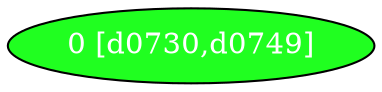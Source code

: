 diGraph libnss3{
	libnss3_0  [style=filled fillcolor="#20FF20" fontcolor="#ffffff" shape=oval label="0 [d0730,d0749]"]


}